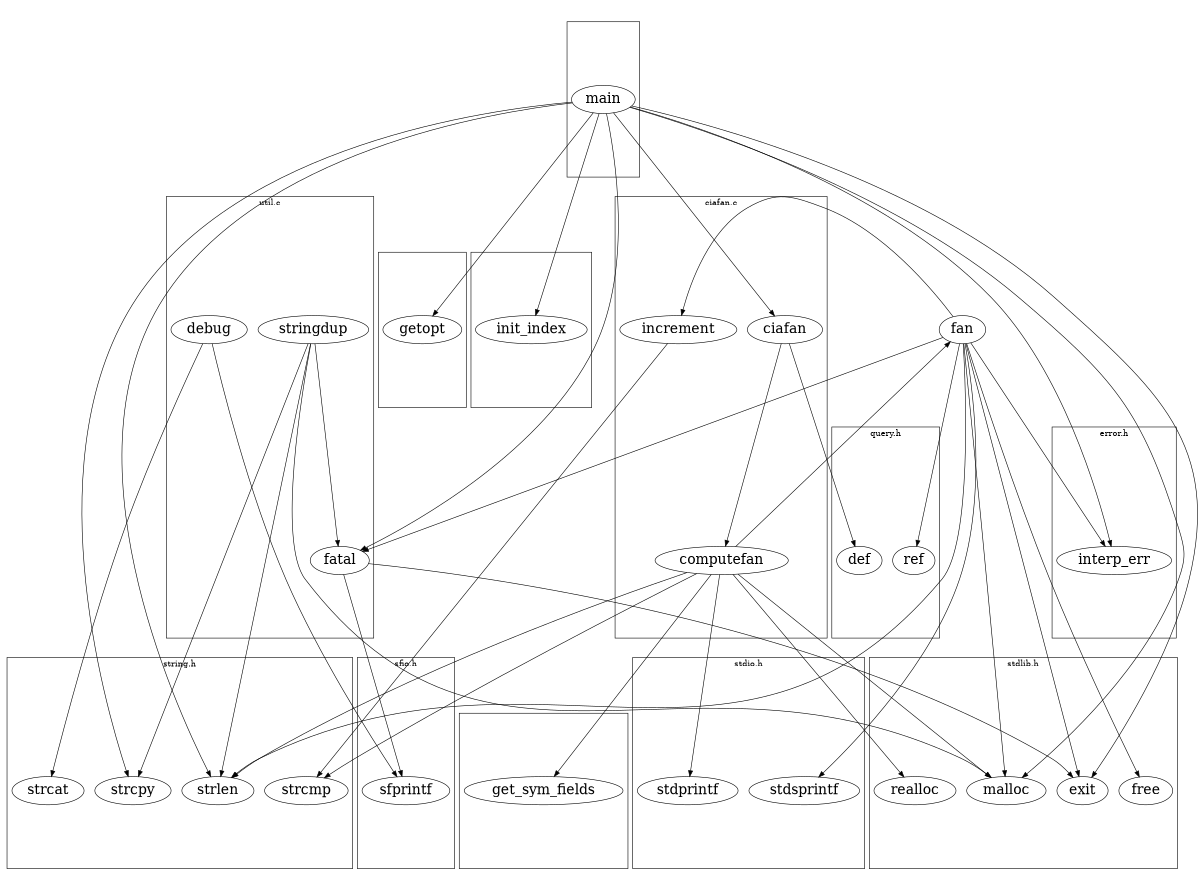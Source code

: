 digraph G {
 size="8,6"; ratio=fill; node[fontsize=24];

 ciafan->computefan; fan->increment; computefan->fan; stringdup->fatal;
 main->exit; main->interp_err; main->ciafan; main->fatal; main->malloc;
 main->strcpy; main->getopt; main->init_index; main->strlen; fan->fatal;
 fan->ref; fan->interp_err; ciafan->def; fan->free; computefan->stdprintf;
 computefan->get_sym_fields; fan->exit; fan->malloc; increment->strcmp;
 computefan->malloc; fan->stdsprintf; fan->strlen; computefan->strcmp;
 computefan->realloc; computefan->strlen; debug->sfprintf; debug->strcat;
 stringdup->malloc; fatal->sfprintf; stringdup->strcpy; stringdup->strlen;
 fatal->exit;

 subgraph "cluster_error.h" { label="error.h"; interp_err; }

 subgraph "cluster_sfio.h" { label="sfio.h"; sfprintf; }

 subgraph "cluster_ciafan.c" { label="ciafan.c"; ciafan; computefan; increment; }

 subgraph "cluster_util.c" { label="util.c"; stringdup; fatal; debug; }

 subgraph "cluster_query.h" { label="query.h"; ref; def; }

 subgraph "cluster_field.h" { get_sym_fields; }

 subgraph "cluster_stdio.h" { label="stdio.h"; stdprintf; stdsprintf; }

 subgraph "cluster_<libc.a>" { getopt; }

 subgraph "cluster_stdlib.h" { label="stdlib.h"; exit; malloc; free; realloc; }

 subgraph "cluster_main.c" { main; }

 subgraph "cluster_index.h" { init_index; }

 subgraph "cluster_string.h" { label="string.h"; strcpy; strlen; strcmp; strcat; }
}